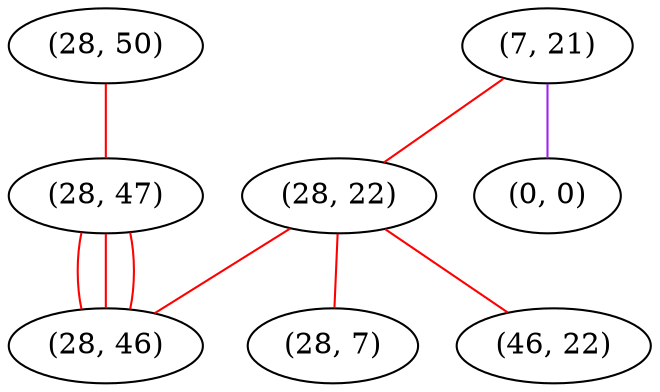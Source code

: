 graph "" {
"(28, 50)";
"(7, 21)";
"(28, 22)";
"(28, 47)";
"(0, 0)";
"(28, 46)";
"(28, 7)";
"(46, 22)";
"(28, 50)" -- "(28, 47)"  [color=red, key=0, weight=1];
"(7, 21)" -- "(0, 0)"  [color=purple, key=0, weight=4];
"(7, 21)" -- "(28, 22)"  [color=red, key=0, weight=1];
"(28, 22)" -- "(28, 7)"  [color=red, key=0, weight=1];
"(28, 22)" -- "(28, 46)"  [color=red, key=0, weight=1];
"(28, 22)" -- "(46, 22)"  [color=red, key=0, weight=1];
"(28, 47)" -- "(28, 46)"  [color=red, key=0, weight=1];
"(28, 47)" -- "(28, 46)"  [color=red, key=1, weight=1];
"(28, 47)" -- "(28, 46)"  [color=red, key=2, weight=1];
}
